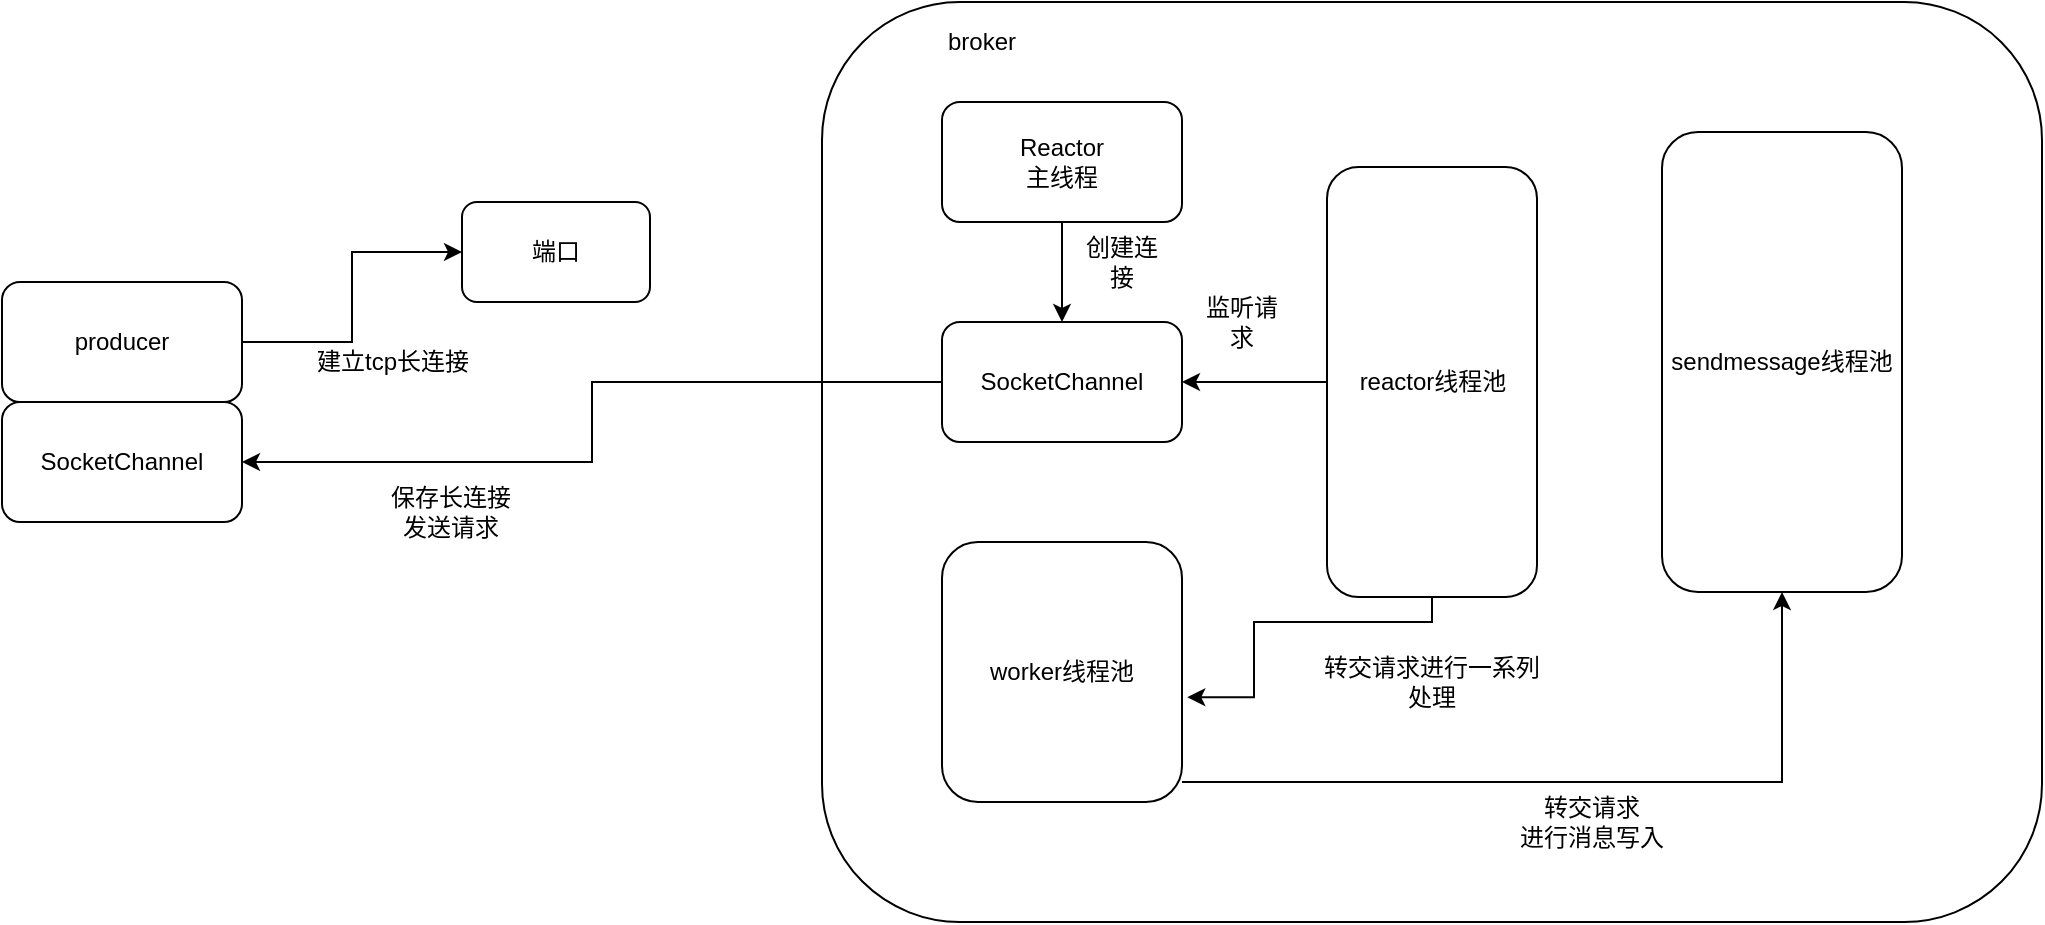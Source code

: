 <mxfile version="13.5.1" type="device" pages="3"><diagram id="VFe4qbRuyhMoAev5uDmP" name="通信架构"><mxGraphModel dx="782" dy="1666" grid="1" gridSize="10" guides="1" tooltips="1" connect="1" arrows="1" fold="1" page="1" pageScale="1" pageWidth="827" pageHeight="1169" math="0" shadow="0"><root><mxCell id="0"/><mxCell id="1" parent="0"/><mxCell id="LMiS8X3ETpn-aBvGYAYb-6" style="edgeStyle=orthogonalEdgeStyle;rounded=0;orthogonalLoop=1;jettySize=auto;html=1;entryX=0;entryY=0.5;entryDx=0;entryDy=0;" edge="1" parent="1" source="LMiS8X3ETpn-aBvGYAYb-1" target="LMiS8X3ETpn-aBvGYAYb-5"><mxGeometry relative="1" as="geometry"/></mxCell><mxCell id="LMiS8X3ETpn-aBvGYAYb-1" value="producer" style="rounded=1;whiteSpace=wrap;html=1;" vertex="1" parent="1"><mxGeometry x="150" y="90" width="120" height="60" as="geometry"/></mxCell><mxCell id="LMiS8X3ETpn-aBvGYAYb-2" value="" style="rounded=1;whiteSpace=wrap;html=1;" vertex="1" parent="1"><mxGeometry x="560" y="-50" width="610" height="460" as="geometry"/></mxCell><mxCell id="LMiS8X3ETpn-aBvGYAYb-3" value="SocketChannel" style="rounded=1;whiteSpace=wrap;html=1;" vertex="1" parent="1"><mxGeometry x="150" y="150" width="120" height="60" as="geometry"/></mxCell><mxCell id="LMiS8X3ETpn-aBvGYAYb-5" value="端口" style="rounded=1;whiteSpace=wrap;html=1;" vertex="1" parent="1"><mxGeometry x="380" y="50" width="94" height="50" as="geometry"/></mxCell><mxCell id="LMiS8X3ETpn-aBvGYAYb-7" value="建立tcp长连接" style="text;html=1;align=center;verticalAlign=middle;resizable=0;points=[];autosize=1;" vertex="1" parent="1"><mxGeometry x="300" y="120" width="90" height="20" as="geometry"/></mxCell><mxCell id="LMiS8X3ETpn-aBvGYAYb-13" style="edgeStyle=orthogonalEdgeStyle;rounded=0;orthogonalLoop=1;jettySize=auto;html=1;entryX=0.5;entryY=0;entryDx=0;entryDy=0;" edge="1" parent="1" source="LMiS8X3ETpn-aBvGYAYb-8" target="LMiS8X3ETpn-aBvGYAYb-9"><mxGeometry relative="1" as="geometry"/></mxCell><mxCell id="LMiS8X3ETpn-aBvGYAYb-8" value="Reactor&lt;br&gt;主线程" style="rounded=1;whiteSpace=wrap;html=1;" vertex="1" parent="1"><mxGeometry x="620" width="120" height="60" as="geometry"/></mxCell><mxCell id="LMiS8X3ETpn-aBvGYAYb-22" style="edgeStyle=orthogonalEdgeStyle;rounded=0;orthogonalLoop=1;jettySize=auto;html=1;" edge="1" parent="1" source="LMiS8X3ETpn-aBvGYAYb-9" target="LMiS8X3ETpn-aBvGYAYb-3"><mxGeometry relative="1" as="geometry"/></mxCell><mxCell id="LMiS8X3ETpn-aBvGYAYb-9" value="SocketChannel" style="rounded=1;whiteSpace=wrap;html=1;" vertex="1" parent="1"><mxGeometry x="620" y="110" width="120" height="60" as="geometry"/></mxCell><mxCell id="LMiS8X3ETpn-aBvGYAYb-15" style="edgeStyle=orthogonalEdgeStyle;rounded=0;orthogonalLoop=1;jettySize=auto;html=1;" edge="1" parent="1" source="LMiS8X3ETpn-aBvGYAYb-10" target="LMiS8X3ETpn-aBvGYAYb-9"><mxGeometry relative="1" as="geometry"/></mxCell><mxCell id="LMiS8X3ETpn-aBvGYAYb-17" style="edgeStyle=orthogonalEdgeStyle;rounded=0;orthogonalLoop=1;jettySize=auto;html=1;entryX=1.022;entryY=0.597;entryDx=0;entryDy=0;entryPerimeter=0;" edge="1" parent="1" source="LMiS8X3ETpn-aBvGYAYb-10" target="LMiS8X3ETpn-aBvGYAYb-11"><mxGeometry relative="1" as="geometry"><Array as="points"><mxPoint x="865" y="260"/><mxPoint x="776" y="260"/><mxPoint x="776" y="298"/></Array></mxGeometry></mxCell><mxCell id="LMiS8X3ETpn-aBvGYAYb-10" value="reactor线程池" style="rounded=1;whiteSpace=wrap;html=1;" vertex="1" parent="1"><mxGeometry x="812.5" y="32.5" width="105" height="215" as="geometry"/></mxCell><mxCell id="LMiS8X3ETpn-aBvGYAYb-19" style="edgeStyle=orthogonalEdgeStyle;rounded=0;orthogonalLoop=1;jettySize=auto;html=1;entryX=0.5;entryY=1;entryDx=0;entryDy=0;" edge="1" parent="1" source="LMiS8X3ETpn-aBvGYAYb-11" target="LMiS8X3ETpn-aBvGYAYb-12"><mxGeometry relative="1" as="geometry"><Array as="points"><mxPoint x="1040" y="340"/></Array></mxGeometry></mxCell><mxCell id="LMiS8X3ETpn-aBvGYAYb-11" value="worker线程池" style="rounded=1;whiteSpace=wrap;html=1;" vertex="1" parent="1"><mxGeometry x="620" y="220" width="120" height="130" as="geometry"/></mxCell><mxCell id="LMiS8X3ETpn-aBvGYAYb-12" value="sendmessage线程池" style="rounded=1;whiteSpace=wrap;html=1;" vertex="1" parent="1"><mxGeometry x="980" y="15" width="120" height="230" as="geometry"/></mxCell><mxCell id="LMiS8X3ETpn-aBvGYAYb-14" value="创建连接" style="text;html=1;strokeColor=none;fillColor=none;align=center;verticalAlign=middle;whiteSpace=wrap;rounded=0;" vertex="1" parent="1"><mxGeometry x="690" y="70" width="40" height="20" as="geometry"/></mxCell><mxCell id="LMiS8X3ETpn-aBvGYAYb-16" value="监听请求" style="text;html=1;strokeColor=none;fillColor=none;align=center;verticalAlign=middle;whiteSpace=wrap;rounded=0;" vertex="1" parent="1"><mxGeometry x="750" y="100" width="40" height="20" as="geometry"/></mxCell><mxCell id="LMiS8X3ETpn-aBvGYAYb-18" value="转交请求进行一系列处理" style="text;html=1;strokeColor=none;fillColor=none;align=center;verticalAlign=middle;whiteSpace=wrap;rounded=0;" vertex="1" parent="1"><mxGeometry x="810" y="280" width="110" height="20" as="geometry"/></mxCell><mxCell id="LMiS8X3ETpn-aBvGYAYb-21" value="转交请求&lt;br&gt;进行消息写入" style="text;html=1;strokeColor=none;fillColor=none;align=center;verticalAlign=middle;whiteSpace=wrap;rounded=0;" vertex="1" parent="1"><mxGeometry x="900" y="350" width="90" height="20" as="geometry"/></mxCell><mxCell id="LMiS8X3ETpn-aBvGYAYb-23" value="保存长连接&lt;br&gt;发送请求" style="text;html=1;align=center;verticalAlign=middle;resizable=0;points=[];autosize=1;" vertex="1" parent="1"><mxGeometry x="334" y="190" width="80" height="30" as="geometry"/></mxCell><mxCell id="0YqRyRG_WNAypIUs5u-o-2" value="broker" style="text;html=1;strokeColor=none;fillColor=none;align=center;verticalAlign=middle;whiteSpace=wrap;rounded=0;" vertex="1" parent="1"><mxGeometry x="620" y="-40" width="40" height="20" as="geometry"/></mxCell></root></mxGraphModel></diagram><diagram id="cAYOkiepfOUlgzD6mfl7" name="消息事物流程"><mxGraphModel dx="782" dy="497" grid="1" gridSize="10" guides="1" tooltips="1" connect="1" arrows="1" fold="1" page="1" pageScale="1" pageWidth="827" pageHeight="1169" math="0" shadow="0"><root><mxCell id="4bIgBwB153R7QRW0ZwmA-0"/><mxCell id="4bIgBwB153R7QRW0ZwmA-1" parent="4bIgBwB153R7QRW0ZwmA-0"/><mxCell id="SMbjISHJDdgleIcP-z12-3" style="edgeStyle=orthogonalEdgeStyle;rounded=0;orthogonalLoop=1;jettySize=auto;html=1;" edge="1" parent="4bIgBwB153R7QRW0ZwmA-1" source="i883CQt5kCLV5pjj-mv5-0" target="SMbjISHJDdgleIcP-z12-0"><mxGeometry relative="1" as="geometry"><Array as="points"><mxPoint x="400" y="210"/><mxPoint x="400" y="210"/></Array></mxGeometry></mxCell><mxCell id="SMbjISHJDdgleIcP-z12-7" style="edgeStyle=orthogonalEdgeStyle;rounded=0;orthogonalLoop=1;jettySize=auto;html=1;" edge="1" parent="4bIgBwB153R7QRW0ZwmA-1" source="i883CQt5kCLV5pjj-mv5-0" target="i883CQt5kCLV5pjj-mv5-2"><mxGeometry relative="1" as="geometry"/></mxCell><mxCell id="SMbjISHJDdgleIcP-z12-9" style="edgeStyle=orthogonalEdgeStyle;rounded=0;orthogonalLoop=1;jettySize=auto;html=1;entryX=0;entryY=0.3;entryDx=0;entryDy=0;" edge="1" parent="4bIgBwB153R7QRW0ZwmA-1" source="i883CQt5kCLV5pjj-mv5-0" target="SMbjISHJDdgleIcP-z12-0"><mxGeometry relative="1" as="geometry"><Array as="points"><mxPoint x="220" y="150"/><mxPoint x="355" y="150"/><mxPoint x="355" y="131"/></Array></mxGeometry></mxCell><mxCell id="i883CQt5kCLV5pjj-mv5-0" value="订单系统" style="rounded=1;whiteSpace=wrap;html=1;" vertex="1" parent="4bIgBwB153R7QRW0ZwmA-1"><mxGeometry x="160" y="180" width="120" height="60" as="geometry"/></mxCell><mxCell id="i883CQt5kCLV5pjj-mv5-1" value="commitlog" style="rounded=1;whiteSpace=wrap;html=1;" vertex="1" parent="4bIgBwB153R7QRW0ZwmA-1"><mxGeometry x="280" y="380" width="120" height="60" as="geometry"/></mxCell><mxCell id="i883CQt5kCLV5pjj-mv5-2" value="订单数据库" style="shape=cylinder;whiteSpace=wrap;html=1;boundedLbl=1;backgroundOutline=1;" vertex="1" parent="4bIgBwB153R7QRW0ZwmA-1"><mxGeometry x="30" y="230" width="60" height="80" as="geometry"/></mxCell><mxCell id="SMbjISHJDdgleIcP-z12-0" value="rocketmq" style="shape=cylinder;whiteSpace=wrap;html=1;boundedLbl=1;backgroundOutline=1;" vertex="1" parent="4bIgBwB153R7QRW0ZwmA-1"><mxGeometry x="430" y="80" width="90" height="170" as="geometry"/></mxCell><mxCell id="SMbjISHJDdgleIcP-z12-1" value="红包系统" style="rounded=1;whiteSpace=wrap;html=1;" vertex="1" parent="4bIgBwB153R7QRW0ZwmA-1"><mxGeometry x="620" y="195" width="120" height="60" as="geometry"/></mxCell><mxCell id="SMbjISHJDdgleIcP-z12-5" style="edgeStyle=orthogonalEdgeStyle;rounded=0;orthogonalLoop=1;jettySize=auto;html=1;entryX=0.75;entryY=1;entryDx=0;entryDy=0;" edge="1" parent="4bIgBwB153R7QRW0ZwmA-1" source="SMbjISHJDdgleIcP-z12-2" target="i883CQt5kCLV5pjj-mv5-0"><mxGeometry relative="1" as="geometry"/></mxCell><mxCell id="SMbjISHJDdgleIcP-z12-16" style="edgeStyle=orthogonalEdgeStyle;rounded=0;orthogonalLoop=1;jettySize=auto;html=1;entryX=0.422;entryY=-0.033;entryDx=0;entryDy=0;entryPerimeter=0;" edge="1" parent="4bIgBwB153R7QRW0ZwmA-1" source="SMbjISHJDdgleIcP-z12-2" target="i883CQt5kCLV5pjj-mv5-1"><mxGeometry relative="1" as="geometry"><Array as="points"><mxPoint x="475" y="320"/><mxPoint x="331" y="320"/></Array></mxGeometry></mxCell><mxCell id="SMbjISHJDdgleIcP-z12-18" style="edgeStyle=orthogonalEdgeStyle;rounded=0;orthogonalLoop=1;jettySize=auto;html=1;exitX=1;exitY=1;exitDx=0;exitDy=0;" edge="1" parent="4bIgBwB153R7QRW0ZwmA-1" source="SMbjISHJDdgleIcP-z12-2" target="SMbjISHJDdgleIcP-z12-13"><mxGeometry relative="1" as="geometry"><Array as="points"><mxPoint x="530" y="243"/><mxPoint x="530" y="360"/><mxPoint x="520" y="360"/></Array></mxGeometry></mxCell><mxCell id="SMbjISHJDdgleIcP-z12-22" style="edgeStyle=orthogonalEdgeStyle;rounded=0;orthogonalLoop=1;jettySize=auto;html=1;entryX=0.25;entryY=0;entryDx=0;entryDy=0;" edge="1" parent="4bIgBwB153R7QRW0ZwmA-1" source="SMbjISHJDdgleIcP-z12-2" target="SMbjISHJDdgleIcP-z12-13"><mxGeometry relative="1" as="geometry"><Array as="points"><mxPoint x="490" y="360"/><mxPoint x="460" y="360"/></Array></mxGeometry></mxCell><mxCell id="SMbjISHJDdgleIcP-z12-2" value="定时任务" style="ellipse;whiteSpace=wrap;html=1;" vertex="1" parent="4bIgBwB153R7QRW0ZwmA-1"><mxGeometry x="435" y="200" width="80" height="50" as="geometry"/></mxCell><mxCell id="SMbjISHJDdgleIcP-z12-4" value="1、发送half消息" style="text;html=1;align=center;verticalAlign=middle;resizable=0;points=[];autosize=1;" vertex="1" parent="4bIgBwB153R7QRW0ZwmA-1"><mxGeometry x="310" y="180" width="100" height="20" as="geometry"/></mxCell><mxCell id="SMbjISHJDdgleIcP-z12-6" value="2、返回half响应&lt;br&gt;" style="text;html=1;align=center;verticalAlign=middle;resizable=0;points=[];autosize=1;" vertex="1" parent="4bIgBwB153R7QRW0ZwmA-1"><mxGeometry x="320" y="230" width="100" height="20" as="geometry"/></mxCell><mxCell id="SMbjISHJDdgleIcP-z12-8" value="3、更新数据库" style="text;html=1;align=center;verticalAlign=middle;resizable=0;points=[];autosize=1;" vertex="1" parent="4bIgBwB153R7QRW0ZwmA-1"><mxGeometry x="95" y="260" width="90" height="20" as="geometry"/></mxCell><mxCell id="SMbjISHJDdgleIcP-z12-10" value="4、commit/rollback" style="text;html=1;align=center;verticalAlign=middle;resizable=0;points=[];autosize=1;" vertex="1" parent="4bIgBwB153R7QRW0ZwmA-1"><mxGeometry x="220" y="130" width="120" height="20" as="geometry"/></mxCell><mxCell id="SMbjISHJDdgleIcP-z12-11" value="5、回调接口判断消息状态" style="text;html=1;align=center;verticalAlign=middle;resizable=0;points=[];autosize=1;" vertex="1" parent="4bIgBwB153R7QRW0ZwmA-1"><mxGeometry x="280" y="260" width="150" height="20" as="geometry"/></mxCell><mxCell id="SMbjISHJDdgleIcP-z12-24" style="edgeStyle=orthogonalEdgeStyle;rounded=0;orthogonalLoop=1;jettySize=auto;html=1;entryX=0;entryY=0.25;entryDx=0;entryDy=0;" edge="1" parent="4bIgBwB153R7QRW0ZwmA-1" source="SMbjISHJDdgleIcP-z12-13" target="SMbjISHJDdgleIcP-z12-15"><mxGeometry relative="1" as="geometry"/></mxCell><mxCell id="SMbjISHJDdgleIcP-z12-13" value="consumerQueue&lt;br&gt;(内部trans_half_topic)" style="rounded=1;whiteSpace=wrap;html=1;" vertex="1" parent="4bIgBwB153R7QRW0ZwmA-1"><mxGeometry x="430" y="470" width="120" height="60" as="geometry"/></mxCell><mxCell id="SMbjISHJDdgleIcP-z12-20" style="edgeStyle=orthogonalEdgeStyle;rounded=0;orthogonalLoop=1;jettySize=auto;html=1;entryX=0.5;entryY=1;entryDx=0;entryDy=0;" edge="1" parent="4bIgBwB153R7QRW0ZwmA-1" source="SMbjISHJDdgleIcP-z12-14" target="SMbjISHJDdgleIcP-z12-13"><mxGeometry relative="1" as="geometry"/></mxCell><mxCell id="SMbjISHJDdgleIcP-z12-14" value="ConsumerQueue&lt;br&gt;(内部OP_topic)" style="rounded=1;whiteSpace=wrap;html=1;" vertex="1" parent="4bIgBwB153R7QRW0ZwmA-1"><mxGeometry x="620" y="490" width="120" height="60" as="geometry"/></mxCell><mxCell id="SMbjISHJDdgleIcP-z12-26" style="edgeStyle=orthogonalEdgeStyle;rounded=0;orthogonalLoop=1;jettySize=auto;html=1;entryX=0.639;entryY=0.994;entryDx=0;entryDy=0;entryPerimeter=0;" edge="1" parent="4bIgBwB153R7QRW0ZwmA-1" source="SMbjISHJDdgleIcP-z12-15" target="SMbjISHJDdgleIcP-z12-1"><mxGeometry relative="1" as="geometry"/></mxCell><mxCell id="SMbjISHJDdgleIcP-z12-15" value="ConsumerQueue&lt;br&gt;(业务topic)" style="rounded=1;whiteSpace=wrap;html=1;" vertex="1" parent="4bIgBwB153R7QRW0ZwmA-1"><mxGeometry x="640" y="360" width="120" height="60" as="geometry"/></mxCell><mxCell id="SMbjISHJDdgleIcP-z12-17" value="写入数据" style="text;html=1;align=center;verticalAlign=middle;resizable=0;points=[];autosize=1;" vertex="1" parent="4bIgBwB153R7QRW0ZwmA-1"><mxGeometry x="360" y="290" width="60" height="20" as="geometry"/></mxCell><mxCell id="SMbjISHJDdgleIcP-z12-19" value="写入half的offset信息" style="text;html=1;align=center;verticalAlign=middle;resizable=0;points=[];autosize=1;" vertex="1" parent="4bIgBwB153R7QRW0ZwmA-1"><mxGeometry x="530" y="320" width="120" height="20" as="geometry"/></mxCell><mxCell id="SMbjISHJDdgleIcP-z12-21" value="op标记&lt;br&gt;commit/rollback" style="text;html=1;align=center;verticalAlign=middle;resizable=0;points=[];autosize=1;" vertex="1" parent="4bIgBwB153R7QRW0ZwmA-1"><mxGeometry x="500" y="545" width="100" height="30" as="geometry"/></mxCell><mxCell id="SMbjISHJDdgleIcP-z12-23" value="定时扫描" style="text;html=1;align=center;verticalAlign=middle;resizable=0;points=[];autosize=1;" vertex="1" parent="4bIgBwB153R7QRW0ZwmA-1"><mxGeometry x="440" y="400" width="60" height="20" as="geometry"/></mxCell><mxCell id="SMbjISHJDdgleIcP-z12-25" value="写消息" style="text;html=1;align=center;verticalAlign=middle;resizable=0;points=[];autosize=1;" vertex="1" parent="4bIgBwB153R7QRW0ZwmA-1"><mxGeometry x="595" y="420" width="50" height="20" as="geometry"/></mxCell><mxCell id="SMbjISHJDdgleIcP-z12-27" value="消费消息" style="text;html=1;align=center;verticalAlign=middle;resizable=0;points=[];autosize=1;" vertex="1" parent="4bIgBwB153R7QRW0ZwmA-1"><mxGeometry x="700" y="280" width="60" height="20" as="geometry"/></mxCell></root></mxGraphModel></diagram><diagram id="eFIPzz_piZhTnGasOzT8" name="整体架构"><mxGraphModel dx="782" dy="497" grid="1" gridSize="10" guides="1" tooltips="1" connect="1" arrows="1" fold="1" page="1" pageScale="1" pageWidth="827" pageHeight="1169" math="0" shadow="0"><root><mxCell id="Hx7oxZo4OiyGKCwZbOxm-0"/><mxCell id="Hx7oxZo4OiyGKCwZbOxm-1" parent="Hx7oxZo4OiyGKCwZbOxm-0"/><mxCell id="KuDm-vFUT6XoOeTXoBnP-0" value="producer" style="rounded=1;whiteSpace=wrap;html=1;" vertex="1" parent="Hx7oxZo4OiyGKCwZbOxm-1"><mxGeometry x="70" y="290" width="120" height="60" as="geometry"/></mxCell><mxCell id="KuDm-vFUT6XoOeTXoBnP-11" style="edgeStyle=orthogonalEdgeStyle;rounded=0;orthogonalLoop=1;jettySize=auto;html=1;" edge="1" parent="Hx7oxZo4OiyGKCwZbOxm-1" source="KuDm-vFUT6XoOeTXoBnP-1" target="KuDm-vFUT6XoOeTXoBnP-0"><mxGeometry relative="1" as="geometry"/></mxCell><mxCell id="KuDm-vFUT6XoOeTXoBnP-1" value="nameServer" style="rounded=1;whiteSpace=wrap;html=1;" vertex="1" parent="Hx7oxZo4OiyGKCwZbOxm-1"><mxGeometry x="354" y="120" width="120" height="60" as="geometry"/></mxCell><mxCell id="KuDm-vFUT6XoOeTXoBnP-2" value="&lt;span&gt;nameServer&lt;/span&gt;" style="rounded=1;whiteSpace=wrap;html=1;" vertex="1" parent="Hx7oxZo4OiyGKCwZbOxm-1"><mxGeometry x="560" y="120" width="120" height="60" as="geometry"/></mxCell><mxCell id="KuDm-vFUT6XoOeTXoBnP-13" style="edgeStyle=orthogonalEdgeStyle;rounded=0;orthogonalLoop=1;jettySize=auto;html=1;entryX=1;entryY=0.5;entryDx=0;entryDy=0;" edge="1" parent="Hx7oxZo4OiyGKCwZbOxm-1" source="KuDm-vFUT6XoOeTXoBnP-3" target="KuDm-vFUT6XoOeTXoBnP-4"><mxGeometry relative="1" as="geometry"><mxPoint x="580" y="290" as="targetPoint"/></mxGeometry></mxCell><mxCell id="KuDm-vFUT6XoOeTXoBnP-3" value="comsumer" style="rounded=1;whiteSpace=wrap;html=1;" vertex="1" parent="Hx7oxZo4OiyGKCwZbOxm-1"><mxGeometry x="730" y="260" width="120" height="60" as="geometry"/></mxCell><mxCell id="KuDm-vFUT6XoOeTXoBnP-7" style="edgeStyle=orthogonalEdgeStyle;rounded=0;orthogonalLoop=1;jettySize=auto;html=1;" edge="1" parent="Hx7oxZo4OiyGKCwZbOxm-1" source="KuDm-vFUT6XoOeTXoBnP-4" target="KuDm-vFUT6XoOeTXoBnP-1"><mxGeometry relative="1" as="geometry"/></mxCell><mxCell id="KuDm-vFUT6XoOeTXoBnP-8" style="edgeStyle=orthogonalEdgeStyle;rounded=0;orthogonalLoop=1;jettySize=auto;html=1;entryX=0.5;entryY=1;entryDx=0;entryDy=0;exitX=0.5;exitY=0;exitDx=0;exitDy=0;" edge="1" parent="Hx7oxZo4OiyGKCwZbOxm-1" source="KuDm-vFUT6XoOeTXoBnP-4" target="KuDm-vFUT6XoOeTXoBnP-2"><mxGeometry relative="1" as="geometry"/></mxCell><mxCell id="KuDm-vFUT6XoOeTXoBnP-14" style="edgeStyle=orthogonalEdgeStyle;rounded=0;orthogonalLoop=1;jettySize=auto;html=1;entryX=0.561;entryY=-0.011;entryDx=0;entryDy=0;entryPerimeter=0;" edge="1" parent="Hx7oxZo4OiyGKCwZbOxm-1" source="KuDm-vFUT6XoOeTXoBnP-4" target="KuDm-vFUT6XoOeTXoBnP-3"><mxGeometry relative="1" as="geometry"><Array as="points"><mxPoint x="490" y="250"/><mxPoint x="640" y="250"/><mxPoint x="640" y="240"/><mxPoint x="797" y="240"/></Array></mxGeometry></mxCell><mxCell id="KuDm-vFUT6XoOeTXoBnP-17" style="edgeStyle=orthogonalEdgeStyle;rounded=0;orthogonalLoop=1;jettySize=auto;html=1;entryX=0.594;entryY=-0.067;entryDx=0;entryDy=0;entryPerimeter=0;" edge="1" parent="Hx7oxZo4OiyGKCwZbOxm-1" source="KuDm-vFUT6XoOeTXoBnP-4" target="KuDm-vFUT6XoOeTXoBnP-5"><mxGeometry relative="1" as="geometry"/></mxCell><mxCell id="KuDm-vFUT6XoOeTXoBnP-19" style="edgeStyle=orthogonalEdgeStyle;rounded=0;orthogonalLoop=1;jettySize=auto;html=1;entryX=0.25;entryY=0;entryDx=0;entryDy=0;" edge="1" parent="Hx7oxZo4OiyGKCwZbOxm-1" source="KuDm-vFUT6XoOeTXoBnP-4" target="KuDm-vFUT6XoOeTXoBnP-6"><mxGeometry relative="1" as="geometry"/></mxCell><mxCell id="KuDm-vFUT6XoOeTXoBnP-4" value="master broker" style="rounded=1;whiteSpace=wrap;html=1;" vertex="1" parent="Hx7oxZo4OiyGKCwZbOxm-1"><mxGeometry x="430" y="260" width="120" height="60" as="geometry"/></mxCell><mxCell id="KuDm-vFUT6XoOeTXoBnP-5" value="slave broker" style="rounded=1;whiteSpace=wrap;html=1;" vertex="1" parent="Hx7oxZo4OiyGKCwZbOxm-1"><mxGeometry x="330" y="390" width="120" height="60" as="geometry"/></mxCell><mxCell id="KuDm-vFUT6XoOeTXoBnP-6" value="&lt;span&gt;slave broker&lt;/span&gt;" style="rounded=1;whiteSpace=wrap;html=1;" vertex="1" parent="Hx7oxZo4OiyGKCwZbOxm-1"><mxGeometry x="510" y="390" width="120" height="60" as="geometry"/></mxCell><mxCell id="KuDm-vFUT6XoOeTXoBnP-9" value="master/slave都会先nameserver注册" style="text;html=1;strokeColor=none;fillColor=none;align=center;verticalAlign=middle;whiteSpace=wrap;rounded=0;" vertex="1" parent="Hx7oxZo4OiyGKCwZbOxm-1"><mxGeometry x="354" y="280" width="40" height="20" as="geometry"/></mxCell><mxCell id="KuDm-vFUT6XoOeTXoBnP-10" value="长连接&lt;br&gt;30s一次心跳" style="text;html=1;align=center;verticalAlign=middle;resizable=0;points=[];autosize=1;" vertex="1" parent="Hx7oxZo4OiyGKCwZbOxm-1"><mxGeometry x="490" y="180" width="80" height="30" as="geometry"/></mxCell><mxCell id="KuDm-vFUT6XoOeTXoBnP-12" value="拉取注册broker信息" style="text;html=1;align=center;verticalAlign=middle;resizable=0;points=[];autosize=1;" vertex="1" parent="Hx7oxZo4OiyGKCwZbOxm-1"><mxGeometry x="130" y="200" width="120" height="20" as="geometry"/></mxCell><mxCell id="KuDm-vFUT6XoOeTXoBnP-15" value="向所有broker&lt;br&gt;注册及心跳" style="text;html=1;align=center;verticalAlign=middle;resizable=0;points=[];autosize=1;" vertex="1" parent="Hx7oxZo4OiyGKCwZbOxm-1"><mxGeometry x="585" y="300" width="90" height="30" as="geometry"/></mxCell><mxCell id="KuDm-vFUT6XoOeTXoBnP-16" value="拉取有哪些consumer" style="text;html=1;align=center;verticalAlign=middle;resizable=0;points=[];autosize=1;" vertex="1" parent="Hx7oxZo4OiyGKCwZbOxm-1"><mxGeometry x="650" y="210" width="130" height="20" as="geometry"/></mxCell><mxCell id="KuDm-vFUT6XoOeTXoBnP-20" value="数据同步" style="text;html=1;align=center;verticalAlign=middle;resizable=0;points=[];autosize=1;" vertex="1" parent="Hx7oxZo4OiyGKCwZbOxm-1"><mxGeometry x="440" y="360" width="60" height="20" as="geometry"/></mxCell></root></mxGraphModel></diagram></mxfile>